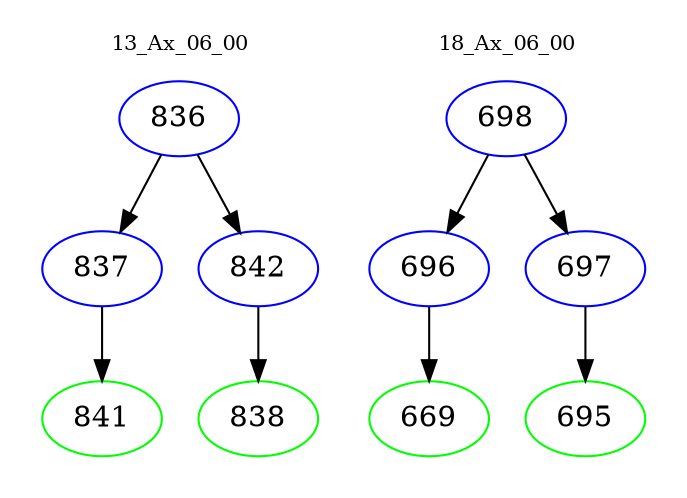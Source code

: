 digraph{
subgraph cluster_0 {
color = white
label = "13_Ax_06_00";
fontsize=10;
T0_836 [label="836", color="blue"]
T0_836 -> T0_837 [color="black"]
T0_837 [label="837", color="blue"]
T0_837 -> T0_841 [color="black"]
T0_841 [label="841", color="green"]
T0_836 -> T0_842 [color="black"]
T0_842 [label="842", color="blue"]
T0_842 -> T0_838 [color="black"]
T0_838 [label="838", color="green"]
}
subgraph cluster_1 {
color = white
label = "18_Ax_06_00";
fontsize=10;
T1_698 [label="698", color="blue"]
T1_698 -> T1_696 [color="black"]
T1_696 [label="696", color="blue"]
T1_696 -> T1_669 [color="black"]
T1_669 [label="669", color="green"]
T1_698 -> T1_697 [color="black"]
T1_697 [label="697", color="blue"]
T1_697 -> T1_695 [color="black"]
T1_695 [label="695", color="green"]
}
}
